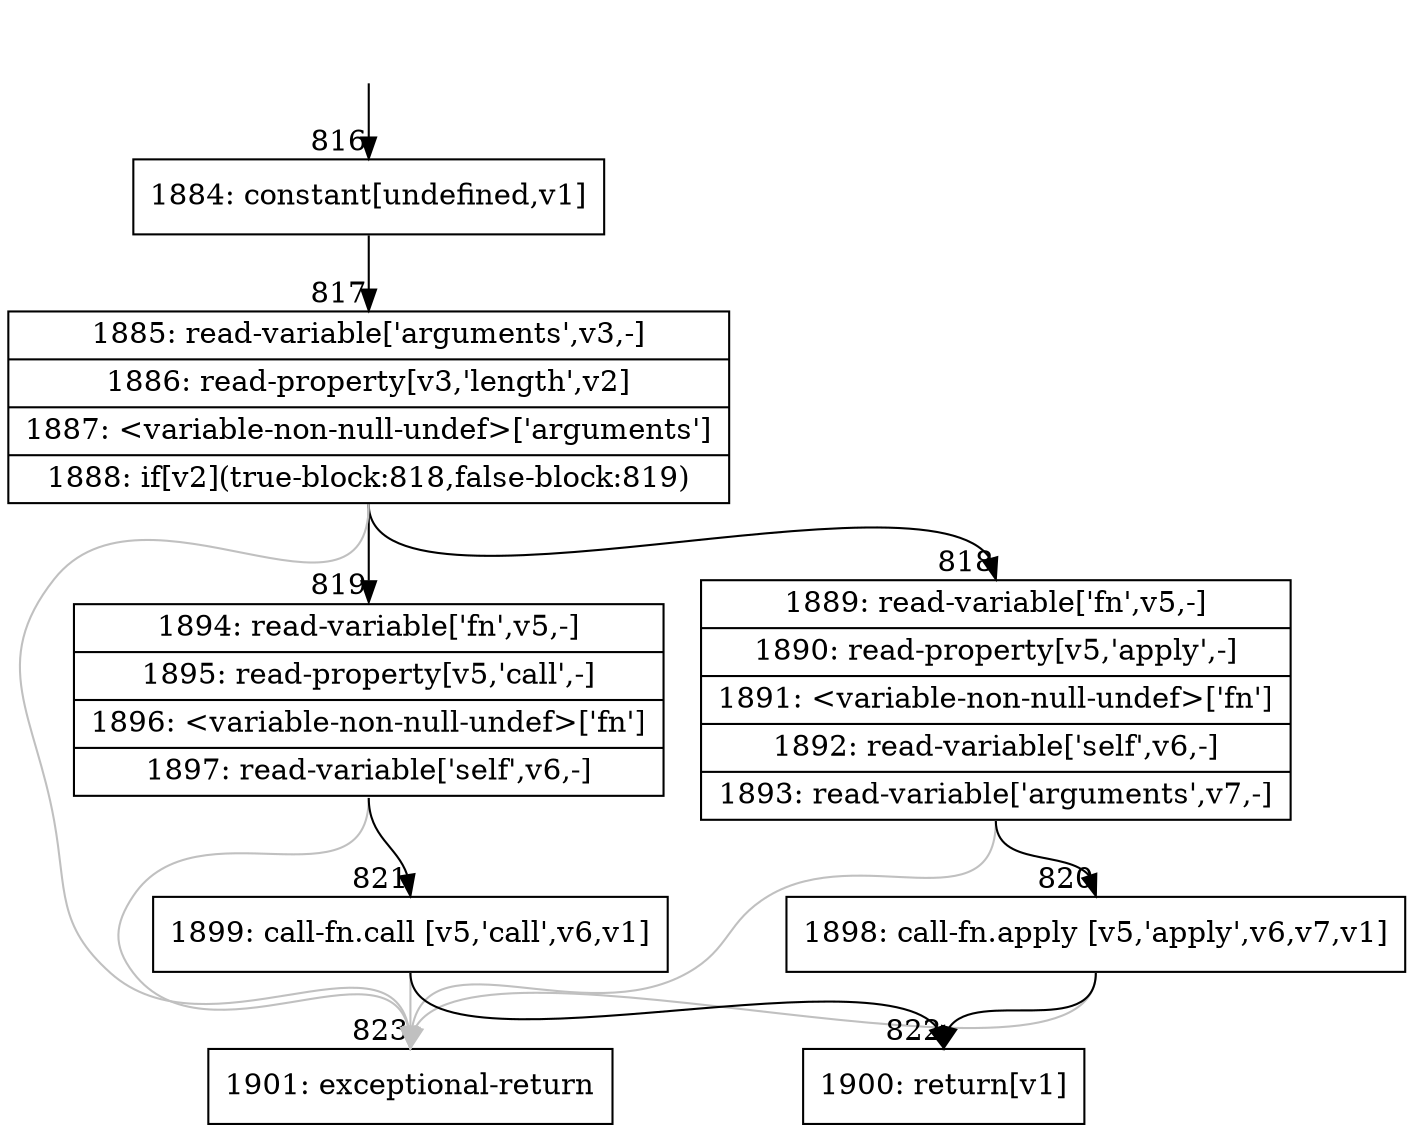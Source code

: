 digraph {
rankdir="TD"
BB_entry62[shape=none,label=""];
BB_entry62 -> BB816 [tailport=s, headport=n, headlabel="    816"]
BB816 [shape=record label="{1884: constant[undefined,v1]}" ] 
BB816 -> BB817 [tailport=s, headport=n, headlabel="      817"]
BB817 [shape=record label="{1885: read-variable['arguments',v3,-]|1886: read-property[v3,'length',v2]|1887: \<variable-non-null-undef\>['arguments']|1888: if[v2](true-block:818,false-block:819)}" ] 
BB817 -> BB818 [tailport=s, headport=n, headlabel="      818"]
BB817 -> BB819 [tailport=s, headport=n, headlabel="      819"]
BB817 -> BB823 [tailport=s, headport=n, color=gray, headlabel="      823"]
BB818 [shape=record label="{1889: read-variable['fn',v5,-]|1890: read-property[v5,'apply',-]|1891: \<variable-non-null-undef\>['fn']|1892: read-variable['self',v6,-]|1893: read-variable['arguments',v7,-]}" ] 
BB818 -> BB820 [tailport=s, headport=n, headlabel="      820"]
BB818 -> BB823 [tailport=s, headport=n, color=gray]
BB819 [shape=record label="{1894: read-variable['fn',v5,-]|1895: read-property[v5,'call',-]|1896: \<variable-non-null-undef\>['fn']|1897: read-variable['self',v6,-]}" ] 
BB819 -> BB821 [tailport=s, headport=n, headlabel="      821"]
BB819 -> BB823 [tailport=s, headport=n, color=gray]
BB820 [shape=record label="{1898: call-fn.apply [v5,'apply',v6,v7,v1]}" ] 
BB820 -> BB822 [tailport=s, headport=n, headlabel="      822"]
BB820 -> BB823 [tailport=s, headport=n, color=gray]
BB821 [shape=record label="{1899: call-fn.call [v5,'call',v6,v1]}" ] 
BB821 -> BB822 [tailport=s, headport=n]
BB821 -> BB823 [tailport=s, headport=n, color=gray]
BB822 [shape=record label="{1900: return[v1]}" ] 
BB823 [shape=record label="{1901: exceptional-return}" ] 
//#$~ 1167
}
